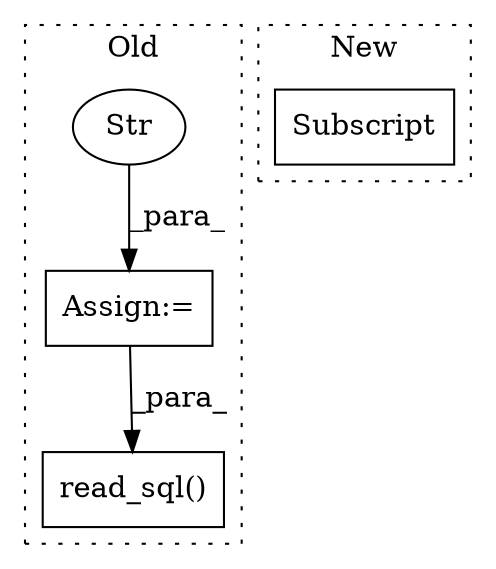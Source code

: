 digraph G {
subgraph cluster0 {
1 [label="read_sql()" a="75" s="18232,18270" l="12,1" shape="box"];
3 [label="Assign:=" a="68" s="18073" l="3" shape="box"];
4 [label="Str" a="66" s="18076" l="132" shape="ellipse"];
label = "Old";
style="dotted";
}
subgraph cluster1 {
2 [label="Subscript" a="63" s="18063,0" l="37,0" shape="box"];
label = "New";
style="dotted";
}
3 -> 1 [label="_para_"];
4 -> 3 [label="_para_"];
}